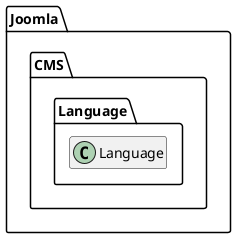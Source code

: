 @startuml
set namespaceSeparator \\
hide members
hide << alias >> circle

class Joomla\\CMS\\Language\\Language
@enduml

